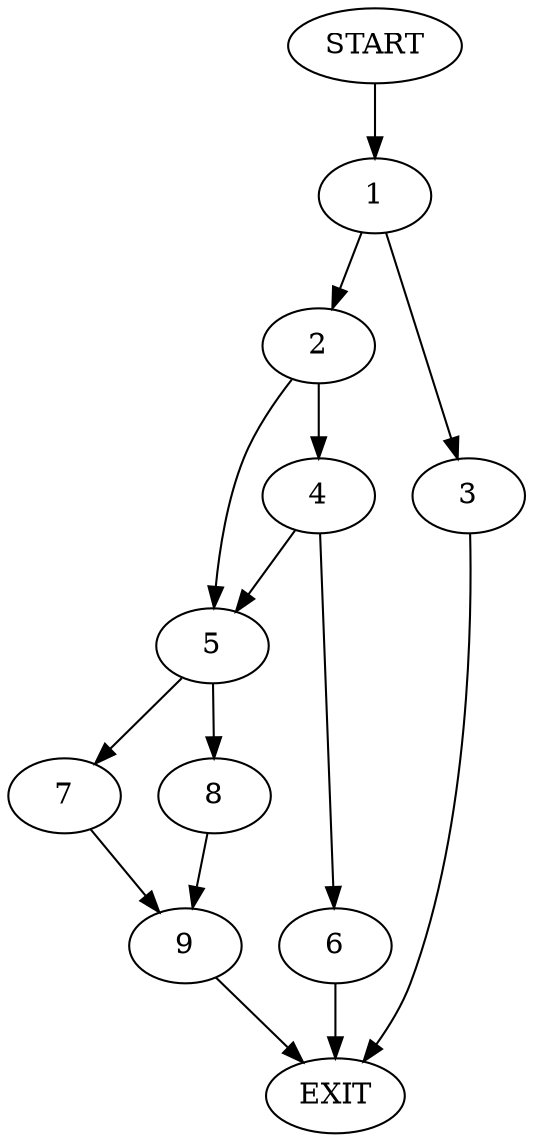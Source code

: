 digraph {
0 [label="START"]
10 [label="EXIT"]
0 -> 1
1 -> 2
1 -> 3
2 -> 4
2 -> 5
3 -> 10
4 -> 6
4 -> 5
5 -> 7
5 -> 8
6 -> 10
7 -> 9
8 -> 9
9 -> 10
}
